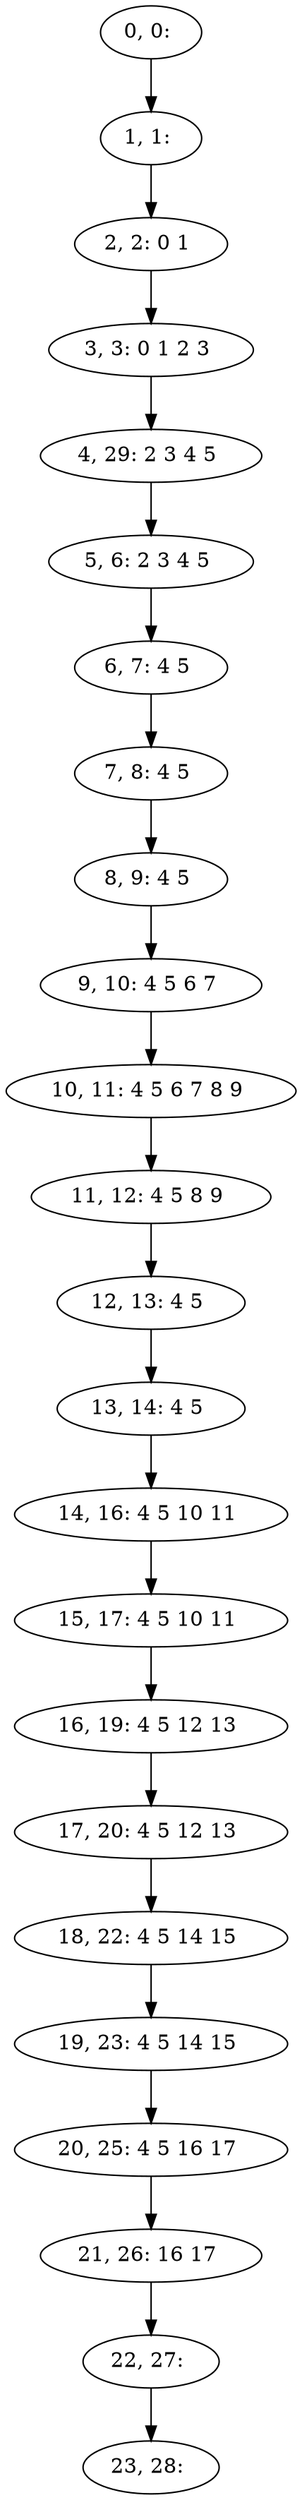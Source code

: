 digraph G {
0[label="0, 0: "];
1[label="1, 1: "];
2[label="2, 2: 0 1 "];
3[label="3, 3: 0 1 2 3 "];
4[label="4, 29: 2 3 4 5 "];
5[label="5, 6: 2 3 4 5 "];
6[label="6, 7: 4 5 "];
7[label="7, 8: 4 5 "];
8[label="8, 9: 4 5 "];
9[label="9, 10: 4 5 6 7 "];
10[label="10, 11: 4 5 6 7 8 9 "];
11[label="11, 12: 4 5 8 9 "];
12[label="12, 13: 4 5 "];
13[label="13, 14: 4 5 "];
14[label="14, 16: 4 5 10 11 "];
15[label="15, 17: 4 5 10 11 "];
16[label="16, 19: 4 5 12 13 "];
17[label="17, 20: 4 5 12 13 "];
18[label="18, 22: 4 5 14 15 "];
19[label="19, 23: 4 5 14 15 "];
20[label="20, 25: 4 5 16 17 "];
21[label="21, 26: 16 17 "];
22[label="22, 27: "];
23[label="23, 28: "];
0->1 ;
1->2 ;
2->3 ;
3->4 ;
4->5 ;
5->6 ;
6->7 ;
7->8 ;
8->9 ;
9->10 ;
10->11 ;
11->12 ;
12->13 ;
13->14 ;
14->15 ;
15->16 ;
16->17 ;
17->18 ;
18->19 ;
19->20 ;
20->21 ;
21->22 ;
22->23 ;
}
